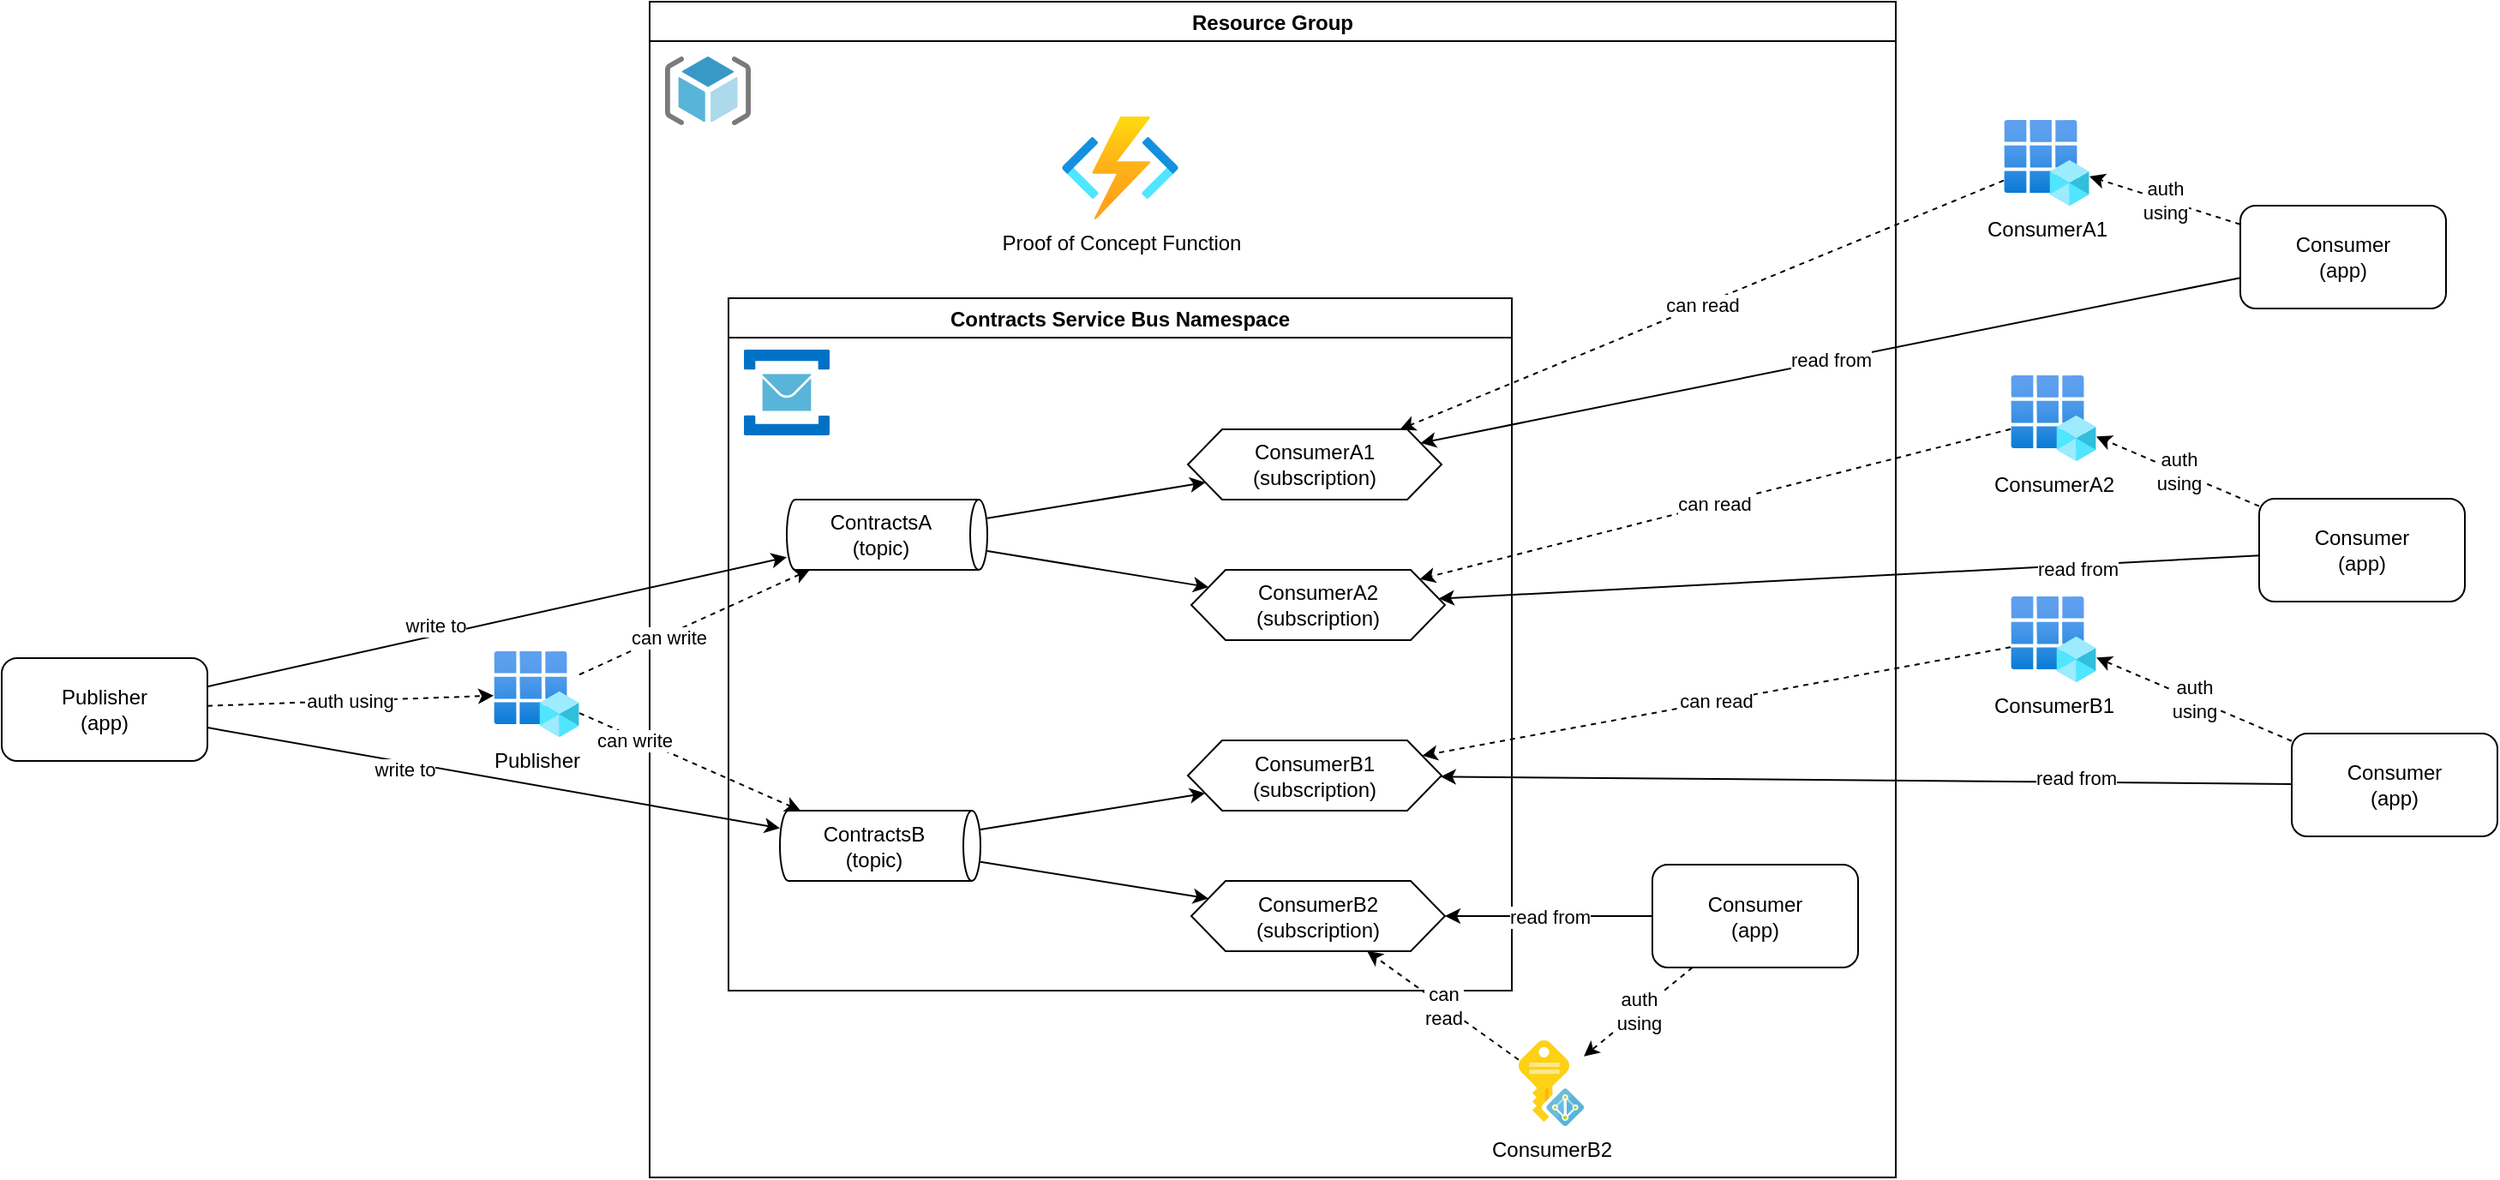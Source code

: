 <mxfile version="17.2.1" type="github">
  <diagram id="6tPIHKPJYjBDg1N6nYOd" name="Page-1">
    <mxGraphModel dx="1754" dy="718" grid="0" gridSize="10" guides="1" tooltips="1" connect="1" arrows="1" fold="1" page="0" pageScale="1" pageWidth="850" pageHeight="1100" background="#ffffff" math="0" shadow="0">
      <root>
        <mxCell id="0" />
        <mxCell id="1" parent="0" />
        <mxCell id="zw-ORDpoorXXRwcIGD0H-41" value="Resource Group" style="swimlane;" parent="1" vertex="1">
          <mxGeometry x="132" y="117" width="727" height="686" as="geometry" />
        </mxCell>
        <mxCell id="zw-ORDpoorXXRwcIGD0H-42" value="" style="sketch=0;aspect=fixed;html=1;points=[];align=center;image;fontSize=12;image=img/lib/mscae/ResourceGroup.svg;" parent="zw-ORDpoorXXRwcIGD0H-41" vertex="1">
          <mxGeometry x="9" y="32" width="50" height="40" as="geometry" />
        </mxCell>
        <mxCell id="zw-ORDpoorXXRwcIGD0H-5" value="Contracts Service Bus Namespace" style="swimlane;" parent="zw-ORDpoorXXRwcIGD0H-41" vertex="1">
          <mxGeometry x="46" y="173" width="457" height="404" as="geometry" />
        </mxCell>
        <mxCell id="zw-ORDpoorXXRwcIGD0H-4" value="" style="sketch=0;aspect=fixed;html=1;points=[];align=center;image;fontSize=12;image=img/lib/mscae/Service_Bus.svg;" parent="zw-ORDpoorXXRwcIGD0H-5" vertex="1">
          <mxGeometry x="9" y="30" width="50" height="50" as="geometry" />
        </mxCell>
        <mxCell id="zw-ORDpoorXXRwcIGD0H-25" style="rounded=0;orthogonalLoop=1;jettySize=auto;html=1;" parent="zw-ORDpoorXXRwcIGD0H-5" source="zw-ORDpoorXXRwcIGD0H-18" target="zw-ORDpoorXXRwcIGD0H-20" edge="1">
          <mxGeometry relative="1" as="geometry" />
        </mxCell>
        <mxCell id="zw-ORDpoorXXRwcIGD0H-27" style="edgeStyle=none;rounded=0;orthogonalLoop=1;jettySize=auto;html=1;" parent="zw-ORDpoorXXRwcIGD0H-5" source="zw-ORDpoorXXRwcIGD0H-18" target="zw-ORDpoorXXRwcIGD0H-23" edge="1">
          <mxGeometry relative="1" as="geometry" />
        </mxCell>
        <mxCell id="zw-ORDpoorXXRwcIGD0H-18" value="ContractsA&lt;br&gt;(topic)" style="shape=cylinder3;whiteSpace=wrap;html=1;boundedLbl=1;backgroundOutline=1;size=5;direction=south;" parent="zw-ORDpoorXXRwcIGD0H-5" vertex="1">
          <mxGeometry x="34" y="117.5" width="117" height="41" as="geometry" />
        </mxCell>
        <mxCell id="zw-ORDpoorXXRwcIGD0H-26" style="edgeStyle=none;rounded=0;orthogonalLoop=1;jettySize=auto;html=1;" parent="zw-ORDpoorXXRwcIGD0H-5" source="zw-ORDpoorXXRwcIGD0H-19" target="zw-ORDpoorXXRwcIGD0H-24" edge="1">
          <mxGeometry relative="1" as="geometry" />
        </mxCell>
        <mxCell id="zw-ORDpoorXXRwcIGD0H-35" style="edgeStyle=none;rounded=0;orthogonalLoop=1;jettySize=auto;html=1;" parent="zw-ORDpoorXXRwcIGD0H-5" source="zw-ORDpoorXXRwcIGD0H-19" target="zw-ORDpoorXXRwcIGD0H-34" edge="1">
          <mxGeometry relative="1" as="geometry" />
        </mxCell>
        <mxCell id="zw-ORDpoorXXRwcIGD0H-19" value="ContractsB&lt;br&gt;(topic)" style="shape=cylinder3;whiteSpace=wrap;html=1;boundedLbl=1;backgroundOutline=1;size=5;direction=south;" parent="zw-ORDpoorXXRwcIGD0H-5" vertex="1">
          <mxGeometry x="30" y="299" width="117" height="41" as="geometry" />
        </mxCell>
        <mxCell id="zw-ORDpoorXXRwcIGD0H-20" value="ConsumerA1&lt;br&gt;(subscription)" style="shape=hexagon;perimeter=hexagonPerimeter2;whiteSpace=wrap;html=1;fixedSize=1;fontFamily=Helvetica;fontSize=12;fontColor=rgb(0, 0, 0);align=center;strokeColor=rgb(0, 0, 0);fillColor=rgb(255, 255, 255);" parent="zw-ORDpoorXXRwcIGD0H-5" vertex="1">
          <mxGeometry x="268" y="76.5" width="148" height="41" as="geometry" />
        </mxCell>
        <mxCell id="zw-ORDpoorXXRwcIGD0H-23" value="ConsumerA2&lt;br&gt;(subscription)" style="shape=hexagon;perimeter=hexagonPerimeter2;whiteSpace=wrap;html=1;fixedSize=1;fontFamily=Helvetica;fontSize=12;fontColor=rgb(0, 0, 0);align=center;strokeColor=rgb(0, 0, 0);fillColor=rgb(255, 255, 255);" parent="zw-ORDpoorXXRwcIGD0H-5" vertex="1">
          <mxGeometry x="270" y="158.5" width="148" height="41" as="geometry" />
        </mxCell>
        <mxCell id="zw-ORDpoorXXRwcIGD0H-24" value="ConsumerB1&lt;br&gt;(subscription)" style="shape=hexagon;perimeter=hexagonPerimeter2;whiteSpace=wrap;html=1;fixedSize=1;fontFamily=Helvetica;fontSize=12;fontColor=rgb(0, 0, 0);align=center;strokeColor=rgb(0, 0, 0);fillColor=rgb(255, 255, 255);" parent="zw-ORDpoorXXRwcIGD0H-5" vertex="1">
          <mxGeometry x="268" y="258" width="148" height="41" as="geometry" />
        </mxCell>
        <mxCell id="zw-ORDpoorXXRwcIGD0H-34" value="ConsumerB2&lt;br&gt;(subscription)" style="shape=hexagon;perimeter=hexagonPerimeter2;whiteSpace=wrap;html=1;fixedSize=1;fontFamily=Helvetica;fontSize=12;fontColor=rgb(0, 0, 0);align=center;strokeColor=rgb(0, 0, 0);fillColor=rgb(255, 255, 255);" parent="zw-ORDpoorXXRwcIGD0H-5" vertex="1">
          <mxGeometry x="270" y="340" width="148" height="41" as="geometry" />
        </mxCell>
        <mxCell id="xe7_8zx_F9sjINcmKz4Z-13" value="can&lt;br&gt;read" style="edgeStyle=none;rounded=0;orthogonalLoop=1;jettySize=auto;html=1;dashed=1;" edge="1" parent="zw-ORDpoorXXRwcIGD0H-41" source="zw-ORDpoorXXRwcIGD0H-33" target="zw-ORDpoorXXRwcIGD0H-34">
          <mxGeometry relative="1" as="geometry" />
        </mxCell>
        <mxCell id="zw-ORDpoorXXRwcIGD0H-33" value="ConsumerB2" style="sketch=0;aspect=fixed;html=1;points=[];align=center;image;fontSize=12;image=img/lib/mscae/Managed_Identities.svg;" parent="zw-ORDpoorXXRwcIGD0H-41" vertex="1">
          <mxGeometry x="507" y="606" width="38" height="50" as="geometry" />
        </mxCell>
        <mxCell id="zw-ORDpoorXXRwcIGD0H-37" value="Proof of Concept Function" style="aspect=fixed;html=1;points=[];align=center;image;fontSize=12;image=img/lib/azure2/compute/Function_Apps.svg;" parent="zw-ORDpoorXXRwcIGD0H-41" vertex="1">
          <mxGeometry x="240.5" y="67" width="68" height="60" as="geometry" />
        </mxCell>
        <mxCell id="xe7_8zx_F9sjINcmKz4Z-7" value="Consumer&lt;br&gt;(app)" style="rounded=1;whiteSpace=wrap;html=1;" vertex="1" parent="zw-ORDpoorXXRwcIGD0H-41">
          <mxGeometry x="585" y="503.5" width="120" height="60" as="geometry" />
        </mxCell>
        <mxCell id="xe7_8zx_F9sjINcmKz4Z-12" value="auth&lt;br&gt;using" style="edgeStyle=none;rounded=0;orthogonalLoop=1;jettySize=auto;html=1;dashed=1;" edge="1" parent="zw-ORDpoorXXRwcIGD0H-41" source="xe7_8zx_F9sjINcmKz4Z-7" target="zw-ORDpoorXXRwcIGD0H-33">
          <mxGeometry relative="1" as="geometry" />
        </mxCell>
        <mxCell id="xe7_8zx_F9sjINcmKz4Z-20" value="read from" style="edgeStyle=none;rounded=0;orthogonalLoop=1;jettySize=auto;html=1;" edge="1" parent="zw-ORDpoorXXRwcIGD0H-41" source="xe7_8zx_F9sjINcmKz4Z-7" target="zw-ORDpoorXXRwcIGD0H-34">
          <mxGeometry relative="1" as="geometry" />
        </mxCell>
        <mxCell id="xe7_8zx_F9sjINcmKz4Z-2" value="write to" style="rounded=0;orthogonalLoop=1;jettySize=auto;html=1;" edge="1" parent="1" source="xe7_8zx_F9sjINcmKz4Z-1" target="zw-ORDpoorXXRwcIGD0H-18">
          <mxGeometry x="-0.206" y="6" relative="1" as="geometry">
            <mxPoint as="offset" />
          </mxGeometry>
        </mxCell>
        <mxCell id="xe7_8zx_F9sjINcmKz4Z-3" value="write to" style="edgeStyle=none;rounded=0;orthogonalLoop=1;jettySize=auto;html=1;" edge="1" parent="1" source="xe7_8zx_F9sjINcmKz4Z-1" target="zw-ORDpoorXXRwcIGD0H-19">
          <mxGeometry x="-0.307" y="-4" relative="1" as="geometry">
            <mxPoint as="offset" />
          </mxGeometry>
        </mxCell>
        <mxCell id="xe7_8zx_F9sjINcmKz4Z-4" value="auth using" style="edgeStyle=none;rounded=0;orthogonalLoop=1;jettySize=auto;html=1;dashed=1;" edge="1" parent="1" source="xe7_8zx_F9sjINcmKz4Z-1" target="zw-ORDpoorXXRwcIGD0H-1">
          <mxGeometry relative="1" as="geometry" />
        </mxCell>
        <mxCell id="xe7_8zx_F9sjINcmKz4Z-1" value="Publisher&lt;br&gt;(app)" style="rounded=1;whiteSpace=wrap;html=1;" vertex="1" parent="1">
          <mxGeometry x="-246" y="500" width="120" height="60" as="geometry" />
        </mxCell>
        <mxCell id="zw-ORDpoorXXRwcIGD0H-1" value="Publisher" style="html=1;points=[];align=center;image;fontSize=12;image=img/lib/azure2/identity/App_Registrations.svg;" parent="1" vertex="1">
          <mxGeometry x="41" y="496" width="50" height="50" as="geometry" />
        </mxCell>
        <mxCell id="zw-ORDpoorXXRwcIGD0H-31" value="can write" style="edgeStyle=none;rounded=0;orthogonalLoop=1;jettySize=auto;html=1;dashed=1;" parent="1" source="zw-ORDpoorXXRwcIGD0H-1" target="zw-ORDpoorXXRwcIGD0H-18" edge="1">
          <mxGeometry x="-0.24" y="-2" relative="1" as="geometry">
            <mxPoint as="offset" />
          </mxGeometry>
        </mxCell>
        <mxCell id="zw-ORDpoorXXRwcIGD0H-32" value="can write" style="edgeStyle=none;rounded=0;orthogonalLoop=1;jettySize=auto;html=1;dashed=1;" parent="1" source="zw-ORDpoorXXRwcIGD0H-1" target="zw-ORDpoorXXRwcIGD0H-19" edge="1">
          <mxGeometry x="-0.488" y="-2" relative="1" as="geometry">
            <mxPoint as="offset" />
          </mxGeometry>
        </mxCell>
        <mxCell id="xe7_8zx_F9sjINcmKz4Z-16" value="can read" style="edgeStyle=none;rounded=0;orthogonalLoop=1;jettySize=auto;html=1;dashed=1;" edge="1" parent="1" source="zw-ORDpoorXXRwcIGD0H-3" target="zw-ORDpoorXXRwcIGD0H-20">
          <mxGeometry relative="1" as="geometry" />
        </mxCell>
        <mxCell id="zw-ORDpoorXXRwcIGD0H-3" value="ConsumerA1" style="html=1;points=[];align=center;image;fontSize=12;image=img/lib/azure2/identity/App_Registrations.svg;" parent="1" vertex="1">
          <mxGeometry x="922" y="186" width="50" height="50" as="geometry" />
        </mxCell>
        <mxCell id="xe7_8zx_F9sjINcmKz4Z-15" value="can read" style="edgeStyle=none;rounded=0;orthogonalLoop=1;jettySize=auto;html=1;dashed=1;" edge="1" parent="1" source="zw-ORDpoorXXRwcIGD0H-21" target="zw-ORDpoorXXRwcIGD0H-23">
          <mxGeometry relative="1" as="geometry" />
        </mxCell>
        <mxCell id="zw-ORDpoorXXRwcIGD0H-21" value="ConsumerA2" style="html=1;points=[];align=center;image;fontSize=12;image=img/lib/azure2/identity/App_Registrations.svg;" parent="1" vertex="1">
          <mxGeometry x="926" y="335" width="50" height="50" as="geometry" />
        </mxCell>
        <mxCell id="xe7_8zx_F9sjINcmKz4Z-14" value="can read" style="edgeStyle=none;rounded=0;orthogonalLoop=1;jettySize=auto;html=1;dashed=1;" edge="1" parent="1" source="zw-ORDpoorXXRwcIGD0H-22" target="zw-ORDpoorXXRwcIGD0H-24">
          <mxGeometry relative="1" as="geometry" />
        </mxCell>
        <mxCell id="zw-ORDpoorXXRwcIGD0H-22" value="ConsumerB1" style="html=1;points=[];align=center;image;fontSize=12;image=img/lib/azure2/identity/App_Registrations.svg;" parent="1" vertex="1">
          <mxGeometry x="926" y="464" width="50" height="50" as="geometry" />
        </mxCell>
        <mxCell id="xe7_8zx_F9sjINcmKz4Z-10" value="auth&lt;br&gt;using" style="edgeStyle=none;rounded=0;orthogonalLoop=1;jettySize=auto;html=1;dashed=1;" edge="1" parent="1" source="xe7_8zx_F9sjINcmKz4Z-5" target="zw-ORDpoorXXRwcIGD0H-21">
          <mxGeometry relative="1" as="geometry" />
        </mxCell>
        <mxCell id="xe7_8zx_F9sjINcmKz4Z-18" value="read from" style="edgeStyle=none;rounded=0;orthogonalLoop=1;jettySize=auto;html=1;" edge="1" parent="1" source="xe7_8zx_F9sjINcmKz4Z-5" target="zw-ORDpoorXXRwcIGD0H-23">
          <mxGeometry x="-0.556" y="2" relative="1" as="geometry">
            <mxPoint as="offset" />
          </mxGeometry>
        </mxCell>
        <mxCell id="xe7_8zx_F9sjINcmKz4Z-5" value="Consumer&lt;br&gt;(app)" style="rounded=1;whiteSpace=wrap;html=1;" vertex="1" parent="1">
          <mxGeometry x="1071" y="407" width="120" height="60" as="geometry" />
        </mxCell>
        <mxCell id="xe7_8zx_F9sjINcmKz4Z-11" value="auth&lt;br&gt;using" style="edgeStyle=none;rounded=0;orthogonalLoop=1;jettySize=auto;html=1;dashed=1;" edge="1" parent="1" source="xe7_8zx_F9sjINcmKz4Z-6" target="zw-ORDpoorXXRwcIGD0H-22">
          <mxGeometry relative="1" as="geometry" />
        </mxCell>
        <mxCell id="xe7_8zx_F9sjINcmKz4Z-19" value="read from" style="edgeStyle=none;rounded=0;orthogonalLoop=1;jettySize=auto;html=1;" edge="1" parent="1" source="xe7_8zx_F9sjINcmKz4Z-6" target="zw-ORDpoorXXRwcIGD0H-24">
          <mxGeometry x="-0.493" y="-2" relative="1" as="geometry">
            <mxPoint as="offset" />
          </mxGeometry>
        </mxCell>
        <mxCell id="xe7_8zx_F9sjINcmKz4Z-6" value="Consumer&lt;br&gt;(app)" style="rounded=1;whiteSpace=wrap;html=1;" vertex="1" parent="1">
          <mxGeometry x="1090" y="544" width="120" height="60" as="geometry" />
        </mxCell>
        <mxCell id="xe7_8zx_F9sjINcmKz4Z-9" value="auth&lt;br&gt;using" style="edgeStyle=none;rounded=0;orthogonalLoop=1;jettySize=auto;html=1;dashed=1;" edge="1" parent="1" source="xe7_8zx_F9sjINcmKz4Z-8" target="zw-ORDpoorXXRwcIGD0H-3">
          <mxGeometry relative="1" as="geometry" />
        </mxCell>
        <mxCell id="xe7_8zx_F9sjINcmKz4Z-17" value="read from" style="edgeStyle=none;rounded=0;orthogonalLoop=1;jettySize=auto;html=1;" edge="1" parent="1" source="xe7_8zx_F9sjINcmKz4Z-8" target="zw-ORDpoorXXRwcIGD0H-20">
          <mxGeometry relative="1" as="geometry" />
        </mxCell>
        <mxCell id="xe7_8zx_F9sjINcmKz4Z-8" value="Consumer&lt;br&gt;(app)" style="rounded=1;whiteSpace=wrap;html=1;" vertex="1" parent="1">
          <mxGeometry x="1060" y="236" width="120" height="60" as="geometry" />
        </mxCell>
      </root>
    </mxGraphModel>
  </diagram>
</mxfile>
